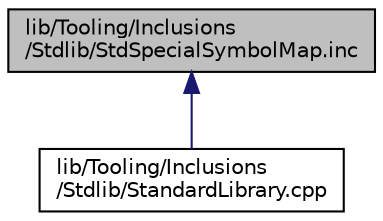 digraph "lib/Tooling/Inclusions/Stdlib/StdSpecialSymbolMap.inc"
{
 // LATEX_PDF_SIZE
  bgcolor="transparent";
  edge [fontname="Helvetica",fontsize="10",labelfontname="Helvetica",labelfontsize="10"];
  node [fontname="Helvetica",fontsize="10",shape=record];
  Node1 [label="lib/Tooling/Inclusions\l/Stdlib/StdSpecialSymbolMap.inc",height=0.2,width=0.4,color="black", fillcolor="grey75", style="filled", fontcolor="black",tooltip=" "];
  Node1 -> Node2 [dir="back",color="midnightblue",fontsize="10",style="solid",fontname="Helvetica"];
  Node2 [label="lib/Tooling/Inclusions\l/Stdlib/StandardLibrary.cpp",height=0.2,width=0.4,color="black",URL="$StandardLibrary_8cpp.html",tooltip=" "];
}
